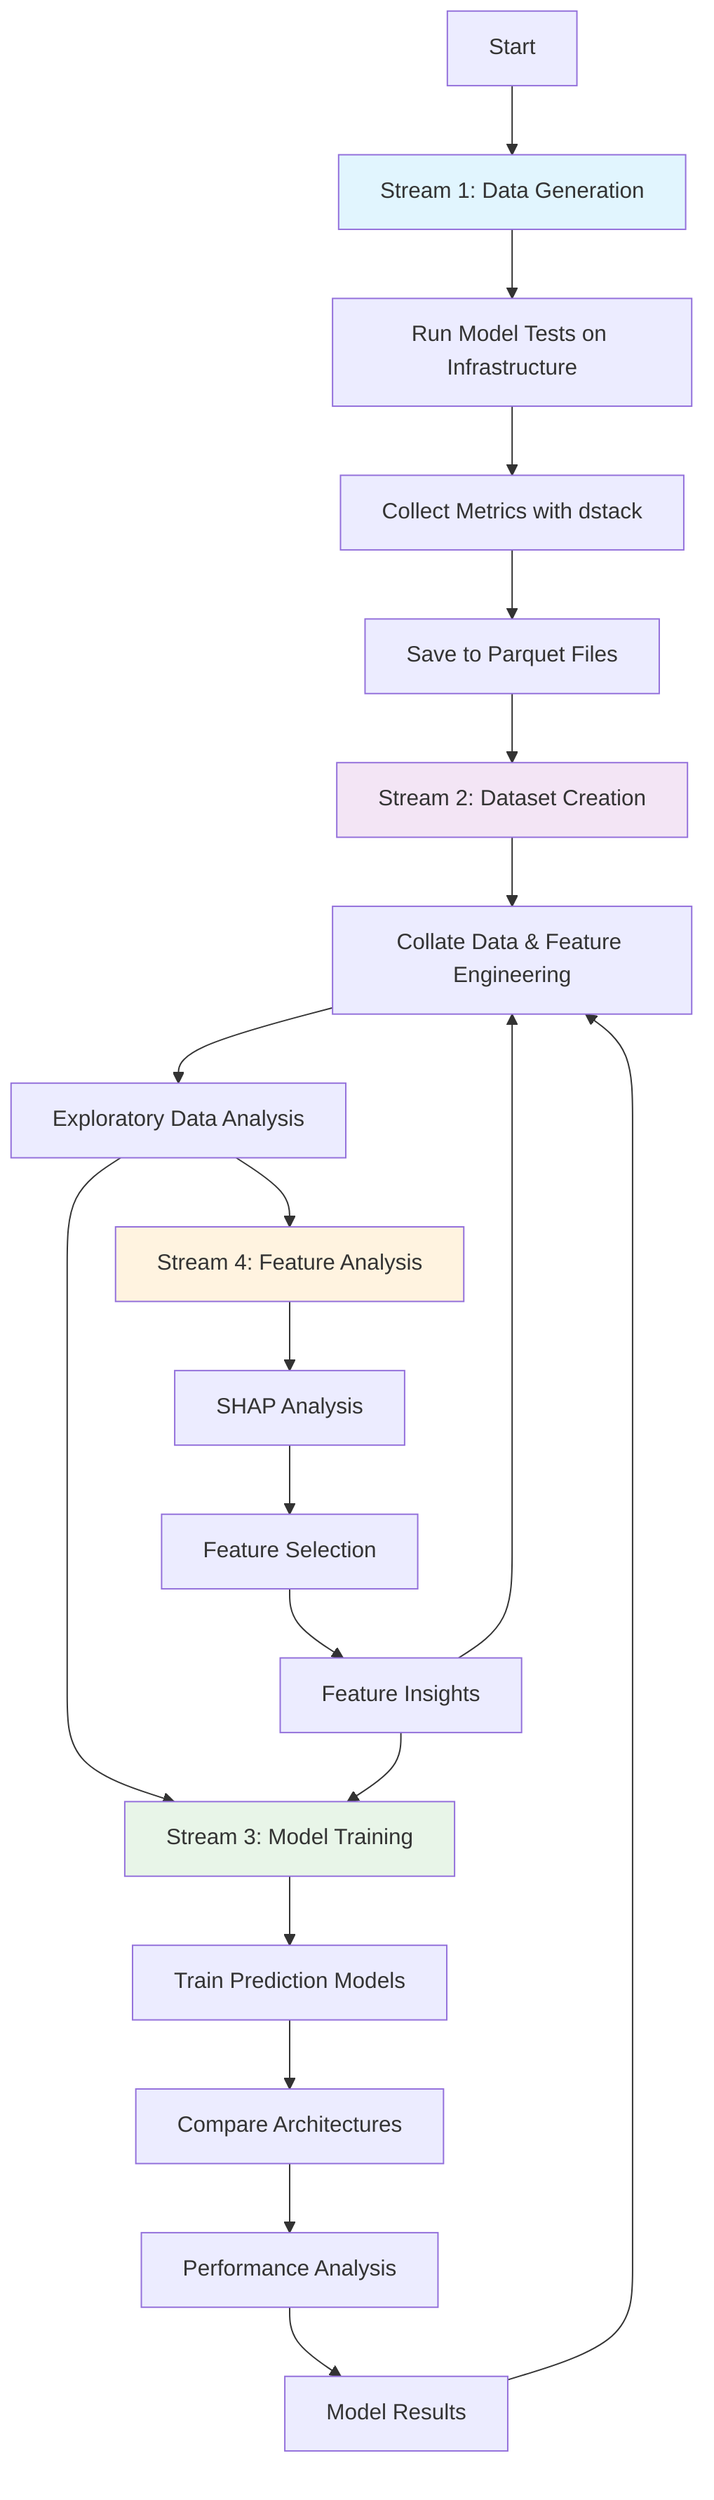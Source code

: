 flowchart TD
    A[Start] --> B[Stream 1: Data Generation]
    B --> C[Run Model Tests on Infrastructure]
    C --> D[Collect Metrics with dstack]
    D --> E[Save to Parquet Files]
    
    E --> F[Stream 2: Dataset Creation]
    F --> G[Collate Data & Feature Engineering]
    G --> H[Exploratory Data Analysis]
    
    H --> I[Stream 3: Model Training]
    I --> J[Train Prediction Models]
    J --> K[Compare Architectures]
    K --> L[Performance Analysis]
    
    H --> M[Stream 4: Feature Analysis]
    M --> N[SHAP Analysis]
    N --> O[Feature Selection]
    
    L --> P[Model Results]
    O --> Q[Feature Insights]
    
    P --> G
    Q --> G
    Q --> I
    
    style B fill:#e1f5fe
    style F fill:#f3e5f5
    style I fill:#e8f5e8
    style M fill:#fff3e0